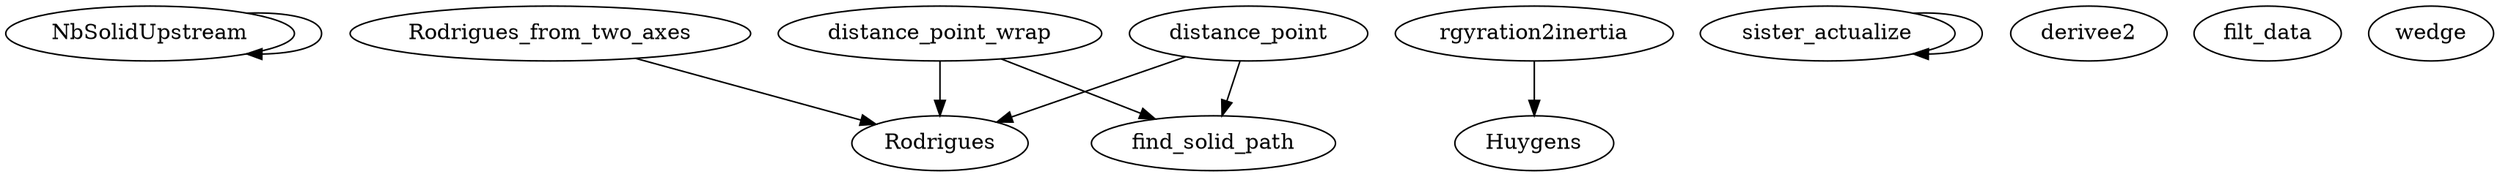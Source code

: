 /* Created by mdot for Matlab */
digraph m2html {
  NbSolidUpstream -> NbSolidUpstream;
  Rodrigues_from_two_axes -> Rodrigues;
  distance_point -> Rodrigues;
  distance_point -> find_solid_path;
  distance_point_wrap -> Rodrigues;
  distance_point_wrap -> find_solid_path;
  rgyration2inertia -> Huygens;
  sister_actualize -> sister_actualize;

  Huygens [URL="Huygens.html"];
  NbSolidUpstream [URL="NbSolidUpstream.html"];
  Rodrigues [URL="Rodrigues.html"];
  Rodrigues_from_two_axes [URL="Rodrigues_from_two_axes.html"];
  derivee2 [URL="derivee2.html"];
  distance_point [URL="distance_point.html"];
  distance_point_wrap [URL="distance_point_wrap.html"];
  filt_data [URL="filt_data.html"];
  find_solid_path [URL="find_solid_path.html"];
  rgyration2inertia [URL="rgyration2inertia.html"];
  sister_actualize [URL="sister_actualize.html"];
  wedge [URL="wedge.html"];
}